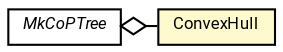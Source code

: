 #!/usr/local/bin/dot
#
# Class diagram 
# Generated by UMLGraph version R5_7_2-60-g0e99a6 (http://www.spinellis.gr/umlgraph/)
#

digraph G {
	graph [fontnames="svg"]
	edge [fontname="Roboto",fontsize=7,labelfontname="Roboto",labelfontsize=7,color="black"];
	node [fontname="Roboto",fontcolor="black",fontsize=8,shape=plaintext,margin=0,width=0,height=0];
	nodesep=0.15;
	ranksep=0.25;
	rankdir=LR;
	// de.lmu.ifi.dbs.elki.index.tree.metrical.mtreevariants.mktrees.mkcop.ConvexHull
	c2850508 [label=<<table title="de.lmu.ifi.dbs.elki.index.tree.metrical.mtreevariants.mktrees.mkcop.ConvexHull" border="0" cellborder="1" cellspacing="0" cellpadding="2" bgcolor="lemonChiffon" href="ConvexHull.html" target="_parent">
		<tr><td><table border="0" cellspacing="0" cellpadding="1">
		<tr><td align="center" balign="center"> <font face="Roboto">ConvexHull</font> </td></tr>
		</table></td></tr>
		</table>>, URL="ConvexHull.html"];
	// de.lmu.ifi.dbs.elki.index.tree.metrical.mtreevariants.mktrees.mkcop.MkCoPTree<O>
	c2850512 [label=<<table title="de.lmu.ifi.dbs.elki.index.tree.metrical.mtreevariants.mktrees.mkcop.MkCoPTree" border="0" cellborder="1" cellspacing="0" cellpadding="2" href="MkCoPTree.html" target="_parent">
		<tr><td><table border="0" cellspacing="0" cellpadding="1">
		<tr><td align="center" balign="center"> <font face="Roboto"><i>MkCoPTree</i></font> </td></tr>
		</table></td></tr>
		</table>>, URL="MkCoPTree.html"];
	// de.lmu.ifi.dbs.elki.index.tree.metrical.mtreevariants.mktrees.mkcop.MkCoPTree<O> has de.lmu.ifi.dbs.elki.index.tree.metrical.mtreevariants.mktrees.mkcop.ConvexHull
	c2850512 -> c2850508 [arrowhead=none,arrowtail=ediamond,dir=back,weight=4];
}

